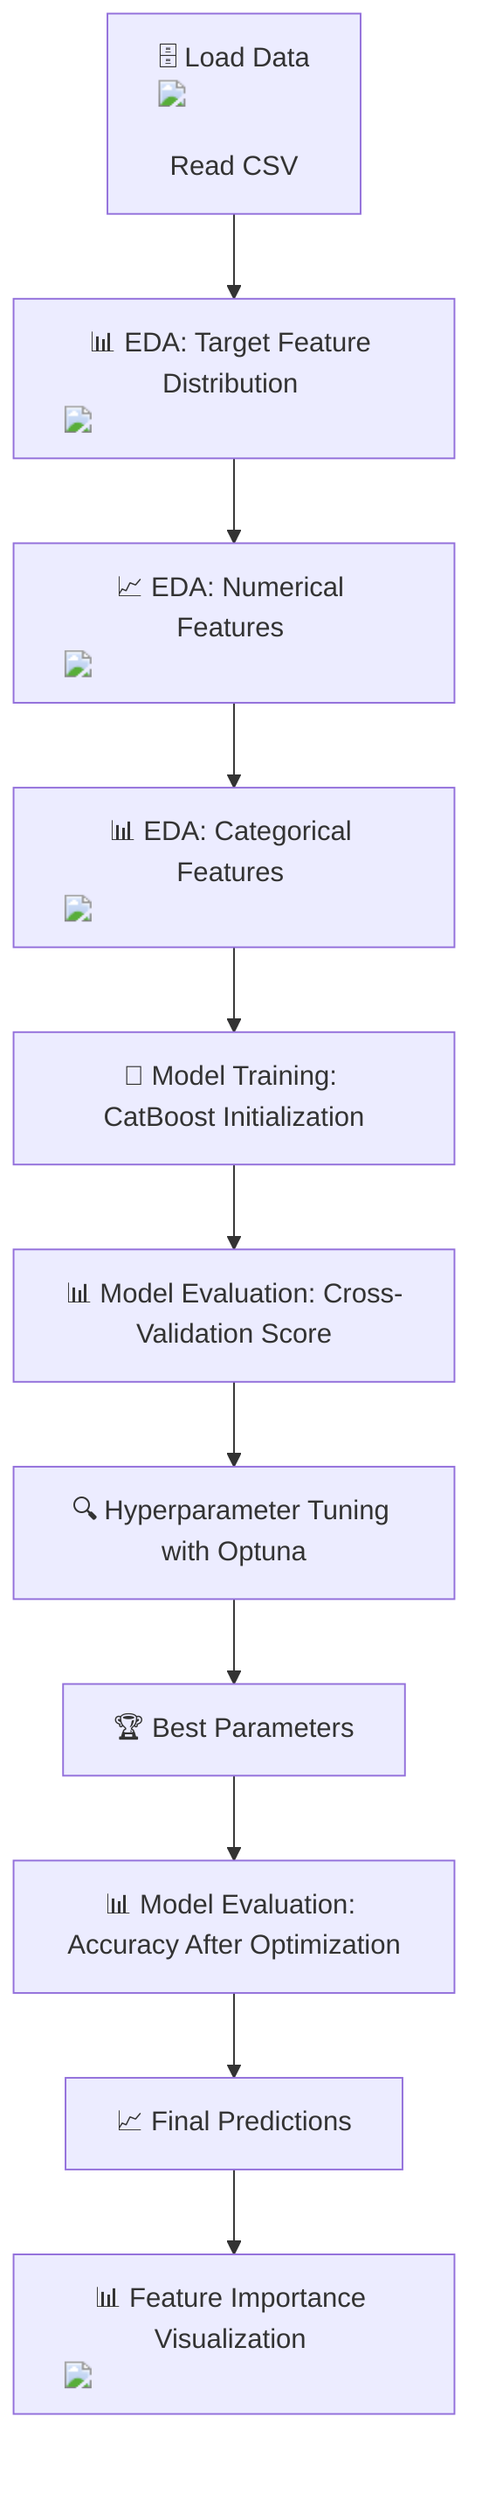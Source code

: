 flowchart TD
    A["🗄️ Load Data <img src='file.svg' /> <br/> Read CSV"] --> B["📊 EDA: Target Feature Distribution <img src='dummy_plots/hist_template.svg' />"]
    B --> C["📈 EDA: Numerical Features <img src='dummy_plots/hist_template.svg' />"]
    C --> D["📊 EDA: Categorical Features <img src='dummy_plots/barplot_template.svg' />"]
    D --> E["🧠 Model Training: CatBoost Initialization"]
    E --> F["📊 Model Evaluation: Cross-Validation Score"]
    F --> G["🔍 Hyperparameter Tuning with Optuna"]
    G --> H["🏆 Best Parameters"]
    H --> I["📊 Model Evaluation: Accuracy After Optimization"]
    I --> J["📈 Final Predictions"]
    J --> K["📊 Feature Importance Visualization <img src='dummy_plots/barplot_template.svg' />"]